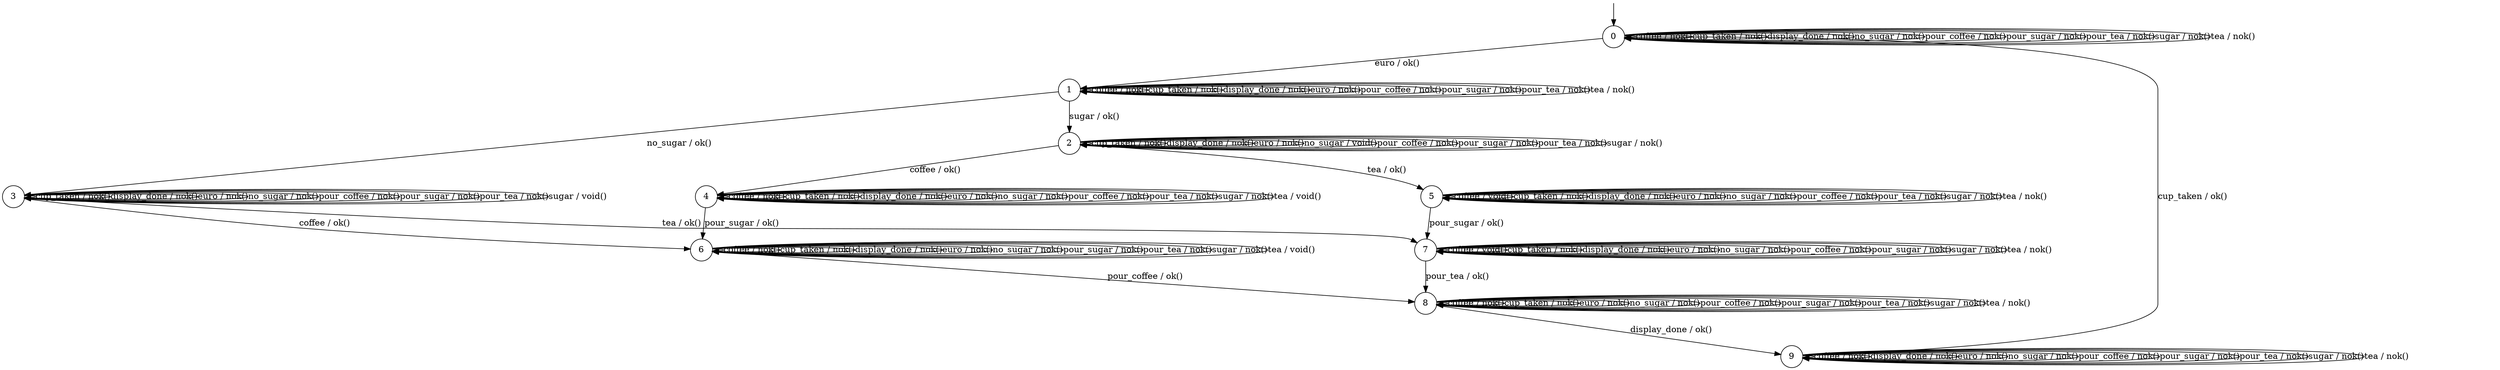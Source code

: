 digraph g {

	s0 [shape="circle" label="0"];
	s1 [shape="circle" label="1"];
	s2 [shape="circle" label="2"];
	s3 [shape="circle" label="3"];
	s4 [shape="circle" label="4"];
	s5 [shape="circle" label="5"];
	s6 [shape="circle" label="6"];
	s7 [shape="circle" label="7"];
	s8 [shape="circle" label="8"];
	s9 [shape="circle" label="9"];
	s0 -> s0 [label="coffee / nok()"];
	s0 -> s0 [label="cup_taken / nok()"];
	s0 -> s0 [label="display_done / nok()"];
	s0 -> s1 [label="euro / ok()"];
	s0 -> s0 [label="no_sugar / nok()"];
	s0 -> s0 [label="pour_coffee / nok()"];
	s0 -> s0 [label="pour_sugar / nok()"];
	s0 -> s0 [label="pour_tea / nok()"];
	s0 -> s0 [label="sugar / nok()"];
	s0 -> s0 [label="tea / nok()"];
	s1 -> s1 [label="coffee / nok()"];
	s1 -> s1 [label="cup_taken / nok()"];
	s1 -> s1 [label="display_done / nok()"];
	s1 -> s1 [label="euro / nok()"];
	s1 -> s3 [label="no_sugar / ok()"];
	s1 -> s1 [label="pour_coffee / nok()"];
	s1 -> s1 [label="pour_sugar / nok()"];
	s1 -> s1 [label="pour_tea / nok()"];
	s1 -> s2 [label="sugar / ok()"];
	s1 -> s1 [label="tea / nok()"];
	s2 -> s4 [label="coffee / ok()"];
	s2 -> s2 [label="cup_taken / nok()"];
	s2 -> s2 [label="display_done / nok()"];
	s2 -> s2 [label="euro / nok()"];
	s2 -> s2 [label="no_sugar / void()"];
	s2 -> s2 [label="pour_coffee / nok()"];
	s2 -> s2 [label="pour_sugar / nok()"];
	s2 -> s2 [label="pour_tea / nok()"];
	s2 -> s2 [label="sugar / nok()"];
	s2 -> s5 [label="tea / ok()"];
	s3 -> s6 [label="coffee / ok()"];
	s3 -> s3 [label="cup_taken / nok()"];
	s3 -> s3 [label="display_done / nok()"];
	s3 -> s3 [label="euro / nok()"];
	s3 -> s3 [label="no_sugar / nok()"];
	s3 -> s3 [label="pour_coffee / nok()"];
	s3 -> s3 [label="pour_sugar / nok()"];
	s3 -> s3 [label="pour_tea / nok()"];
	s3 -> s3 [label="sugar / void()"];
	s3 -> s7 [label="tea / ok()"];
	s4 -> s4 [label="coffee / nok()"];
	s4 -> s4 [label="cup_taken / nok()"];
	s4 -> s4 [label="display_done / nok()"];
	s4 -> s4 [label="euro / nok()"];
	s4 -> s4 [label="no_sugar / nok()"];
	s4 -> s4 [label="pour_coffee / nok()"];
	s4 -> s6 [label="pour_sugar / ok()"];
	s4 -> s4 [label="pour_tea / nok()"];
	s4 -> s4 [label="sugar / nok()"];
	s4 -> s4 [label="tea / void()"];
	s5 -> s5 [label="coffee / void()"];
	s5 -> s5 [label="cup_taken / nok()"];
	s5 -> s5 [label="display_done / nok()"];
	s5 -> s5 [label="euro / nok()"];
	s5 -> s5 [label="no_sugar / nok()"];
	s5 -> s5 [label="pour_coffee / nok()"];
	s5 -> s7 [label="pour_sugar / ok()"];
	s5 -> s5 [label="pour_tea / nok()"];
	s5 -> s5 [label="sugar / nok()"];
	s5 -> s5 [label="tea / nok()"];
	s6 -> s6 [label="coffee / nok()"];
	s6 -> s6 [label="cup_taken / nok()"];
	s6 -> s6 [label="display_done / nok()"];
	s6 -> s6 [label="euro / nok()"];
	s6 -> s6 [label="no_sugar / nok()"];
	s6 -> s8 [label="pour_coffee / ok()"];
	s6 -> s6 [label="pour_sugar / nok()"];
	s6 -> s6 [label="pour_tea / nok()"];
	s6 -> s6 [label="sugar / nok()"];
	s6 -> s6 [label="tea / void()"];
	s7 -> s7 [label="coffee / void()"];
	s7 -> s7 [label="cup_taken / nok()"];
	s7 -> s7 [label="display_done / nok()"];
	s7 -> s7 [label="euro / nok()"];
	s7 -> s7 [label="no_sugar / nok()"];
	s7 -> s7 [label="pour_coffee / nok()"];
	s7 -> s7 [label="pour_sugar / nok()"];
	s7 -> s8 [label="pour_tea / ok()"];
	s7 -> s7 [label="sugar / nok()"];
	s7 -> s7 [label="tea / nok()"];
	s8 -> s8 [label="coffee / nok()"];
	s8 -> s8 [label="cup_taken / nok()"];
	s8 -> s9 [label="display_done / ok()"];
	s8 -> s8 [label="euro / nok()"];
	s8 -> s8 [label="no_sugar / nok()"];
	s8 -> s8 [label="pour_coffee / nok()"];
	s8 -> s8 [label="pour_sugar / nok()"];
	s8 -> s8 [label="pour_tea / nok()"];
	s8 -> s8 [label="sugar / nok()"];
	s8 -> s8 [label="tea / nok()"];
	s9 -> s9 [label="coffee / nok()"];
	s9 -> s0 [label="cup_taken / ok()"];
	s9 -> s9 [label="display_done / nok()"];
	s9 -> s9 [label="euro / nok()"];
	s9 -> s9 [label="no_sugar / nok()"];
	s9 -> s9 [label="pour_coffee / nok()"];
	s9 -> s9 [label="pour_sugar / nok()"];
	s9 -> s9 [label="pour_tea / nok()"];
	s9 -> s9 [label="sugar / nok()"];
	s9 -> s9 [label="tea / nok()"];

__start0 [label="" shape="none" width="0" height="0"];
__start0 -> s0;

}
